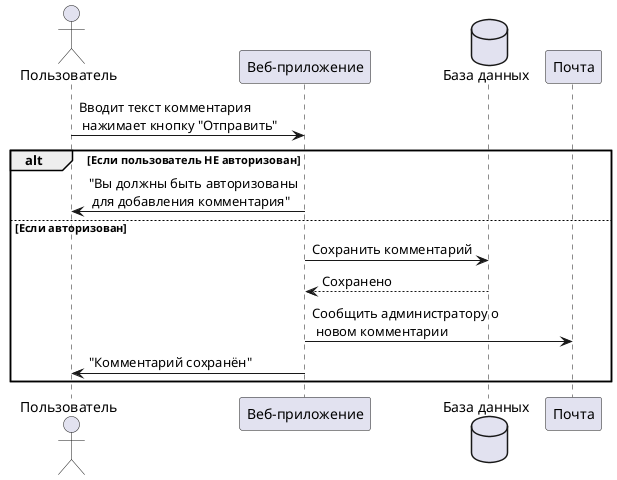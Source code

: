 @startuml Добавление комментария
actor Пользователь
participant "Веб-приложение" as Flask
database "База данных" as DB
participant "Почта" as Mail
Пользователь -> Flask: Вводит текст комментария\n нажимает кнопку "Отправить"
alt Если пользователь НЕ авторизован
    Flask -> Пользователь: "Вы должны быть авторизованы\n для добавления комментария"
else Если авторизован
    Flask -> DB: Сохранить комментарий
    DB --> Flask: Сохранено
    Flask -> Mail: Сообщить администратору о\n новом комментарии
    Flask -> Пользователь: "Комментарий сохранён"
end
@enduml


@startuml Регистрация
actor Пользователь
participant "Веб-приложение" as Flask
database "База данных" as DB
participant "Почта" as Mail
Пользователь -> Flask: Заполняет форму регистрации\n(имя, email, пароль)
Flask -> DB: Проверка уникальности email
DB --> Flask: Результат
alt Email занят
    Flask -> Пользователь: "Email уже существует"
else Email свободен
    Flask -> DB: Создать пользователя
    Flask -> Mail: Отправить приветственное письмо
    Flask -> Пользователь: "Регистрация успешна"
end
@enduml

@startuml Избранное
actor Пользователь
participant "Веб-приложение" as Flask
database "База данных" as DB
Пользователь -> Flask: Нажимает кнопку "Добавить в избранное"
alt Не авторизован
    Flask -> Пользователь: "Требуется вход"
else Уже в избранном
    Flask -> Пользователь: "Уже добавлено"
else Успешно
    Flask -> DB: Добавить место в избранное
    Flask -> Пользователь: "Добавлено в избранное"
end
@enduml

@startuml Восстановление_пароля
actor Пользователь
participant "Веб-приложение" as Flask
database "База данных" as DB
participant "Почта" as Mail
Пользователь -> Flask: Вводит email
Flask -> DB: Поиск email пользователя
alt Пользователь существует, email найден
    Flask -> Mail: Отправить ссылку для сброса пароля
    Flask -> Пользователь: "Письмо отправлено"
else Не найден
    Flask -> Пользователь: "Email не найден,\n зарегистрируйтесь"
end
@enduml